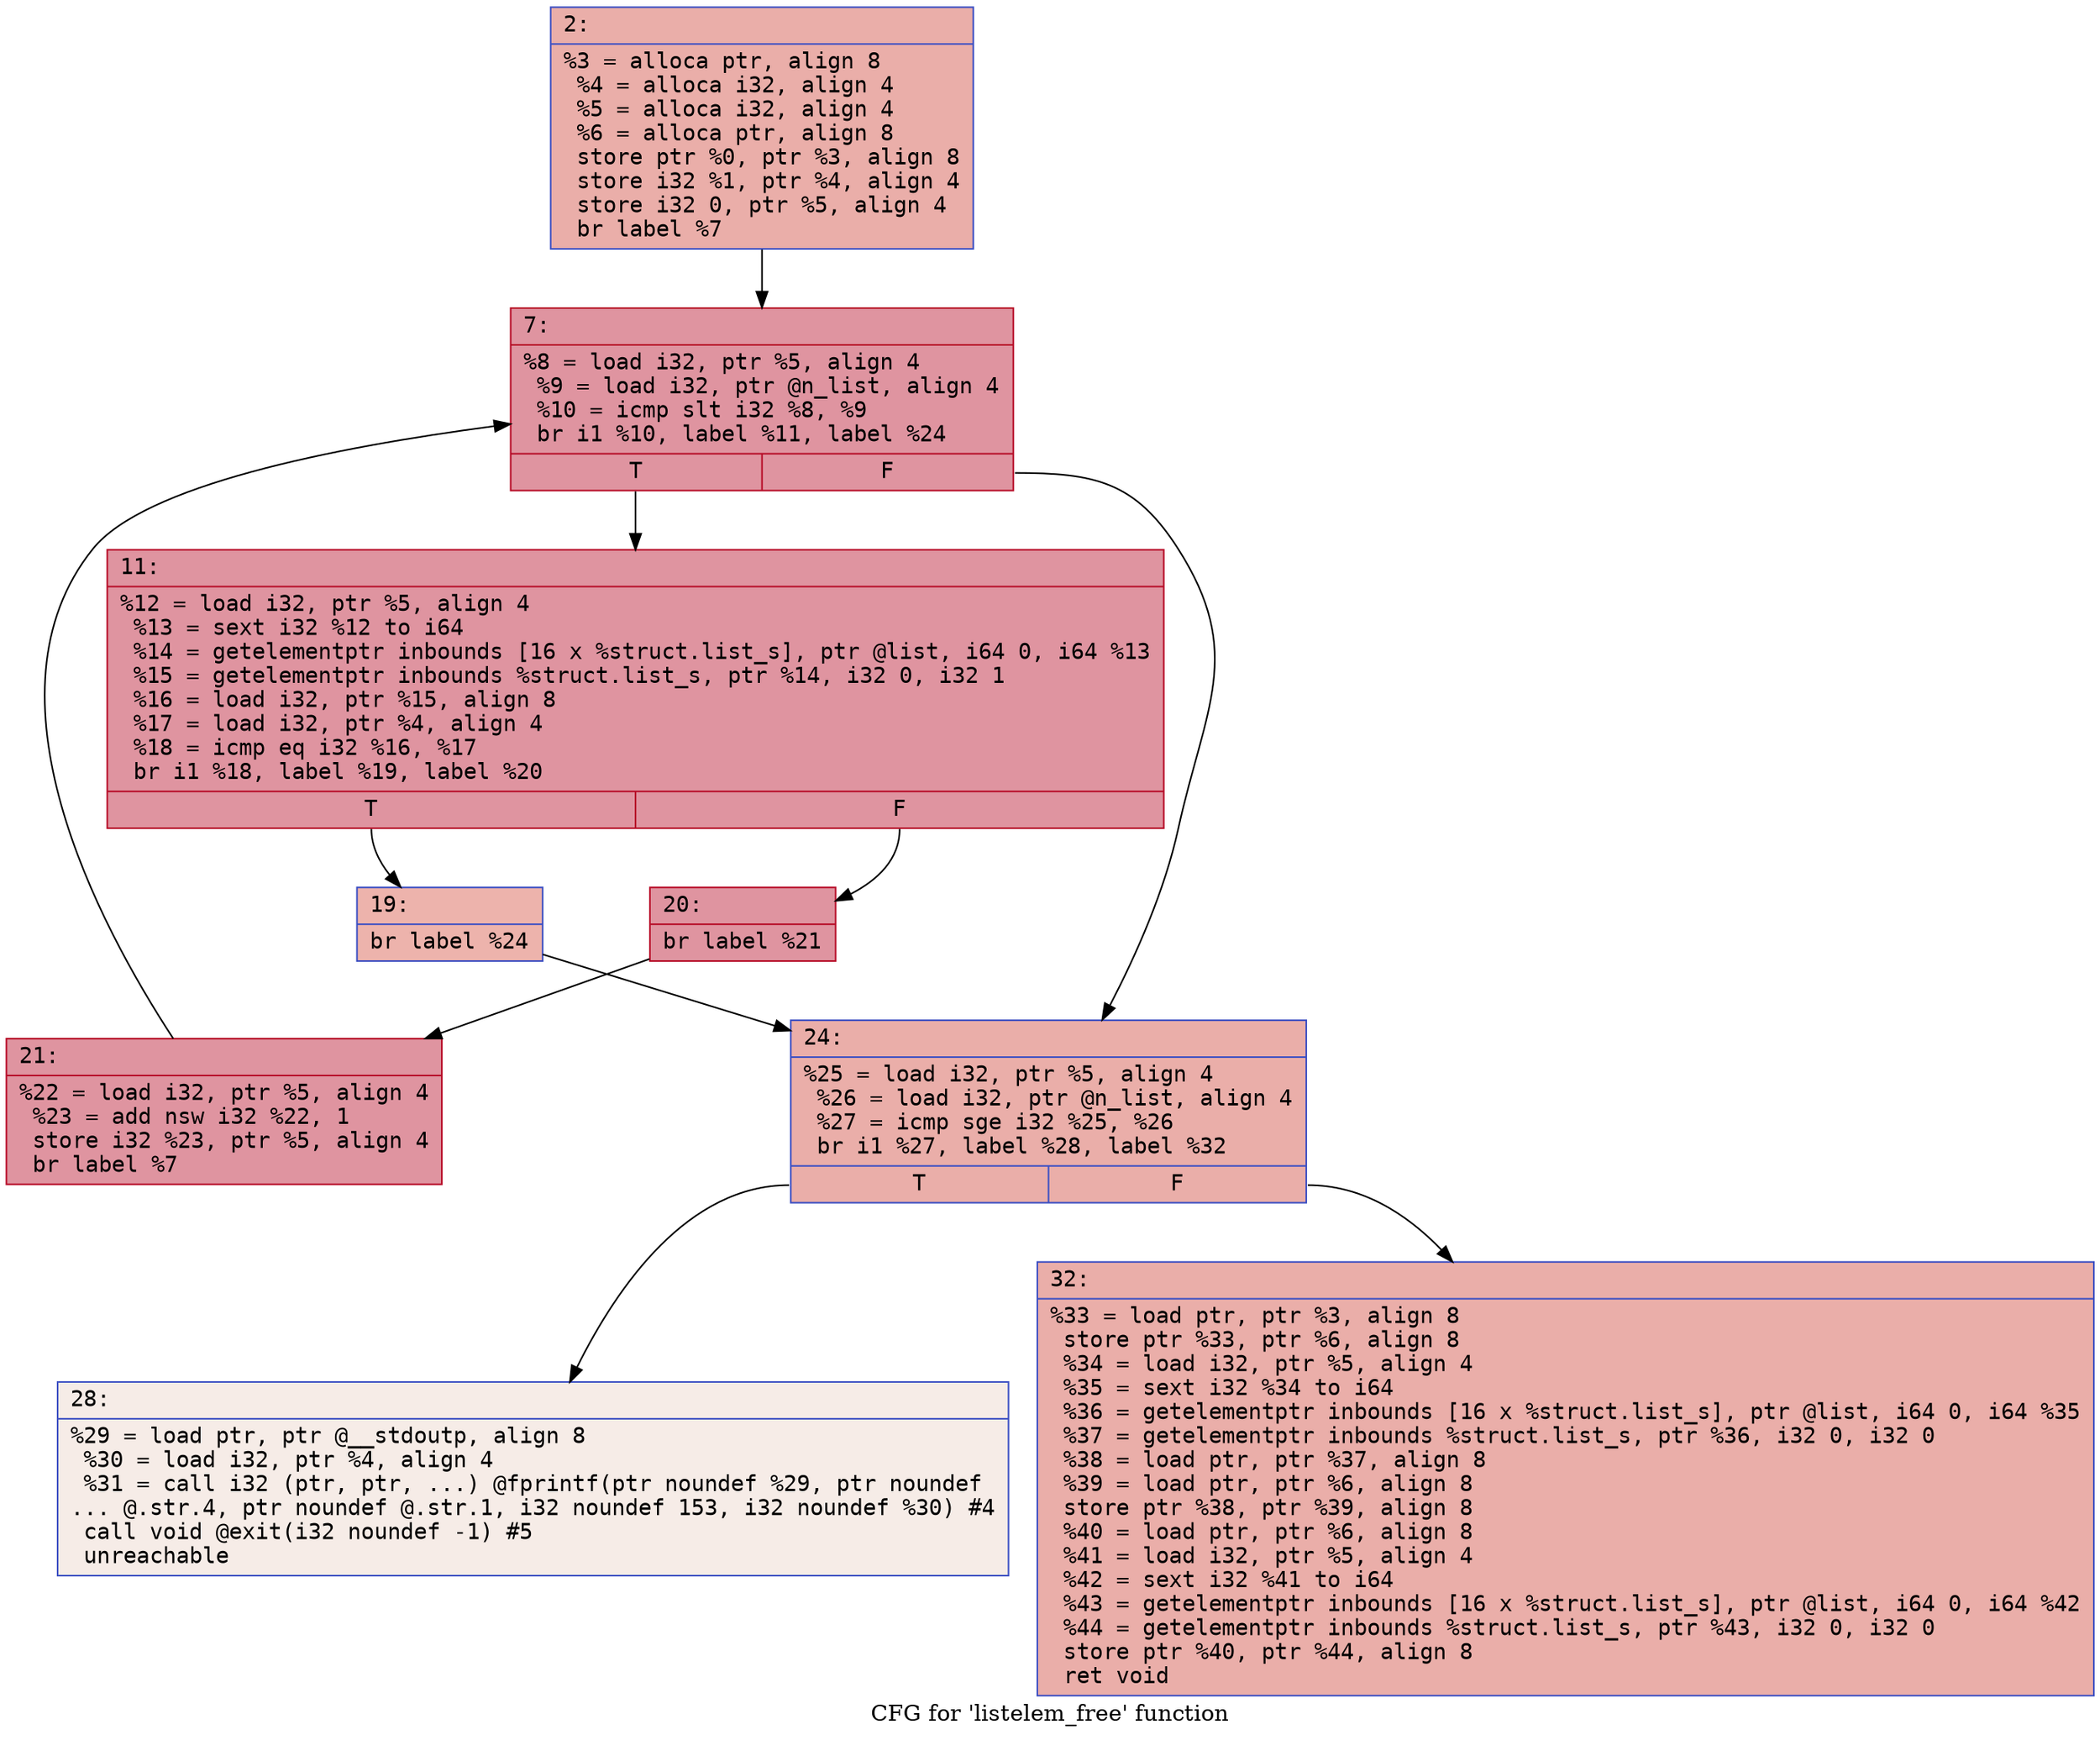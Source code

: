 digraph "CFG for 'listelem_free' function" {
	label="CFG for 'listelem_free' function";

	Node0x6000024d6080 [shape=record,color="#3d50c3ff", style=filled, fillcolor="#d0473d70" fontname="Courier",label="{2:\l|  %3 = alloca ptr, align 8\l  %4 = alloca i32, align 4\l  %5 = alloca i32, align 4\l  %6 = alloca ptr, align 8\l  store ptr %0, ptr %3, align 8\l  store i32 %1, ptr %4, align 4\l  store i32 0, ptr %5, align 4\l  br label %7\l}"];
	Node0x6000024d6080 -> Node0x6000024d60d0[tooltip="2 -> 7\nProbability 100.00%" ];
	Node0x6000024d60d0 [shape=record,color="#b70d28ff", style=filled, fillcolor="#b70d2870" fontname="Courier",label="{7:\l|  %8 = load i32, ptr %5, align 4\l  %9 = load i32, ptr @n_list, align 4\l  %10 = icmp slt i32 %8, %9\l  br i1 %10, label %11, label %24\l|{<s0>T|<s1>F}}"];
	Node0x6000024d60d0:s0 -> Node0x6000024d6120[tooltip="7 -> 11\nProbability 96.88%" ];
	Node0x6000024d60d0:s1 -> Node0x6000024d6260[tooltip="7 -> 24\nProbability 3.12%" ];
	Node0x6000024d6120 [shape=record,color="#b70d28ff", style=filled, fillcolor="#b70d2870" fontname="Courier",label="{11:\l|  %12 = load i32, ptr %5, align 4\l  %13 = sext i32 %12 to i64\l  %14 = getelementptr inbounds [16 x %struct.list_s], ptr @list, i64 0, i64 %13\l  %15 = getelementptr inbounds %struct.list_s, ptr %14, i32 0, i32 1\l  %16 = load i32, ptr %15, align 8\l  %17 = load i32, ptr %4, align 4\l  %18 = icmp eq i32 %16, %17\l  br i1 %18, label %19, label %20\l|{<s0>T|<s1>F}}"];
	Node0x6000024d6120:s0 -> Node0x6000024d6170[tooltip="11 -> 19\nProbability 3.12%" ];
	Node0x6000024d6120:s1 -> Node0x6000024d61c0[tooltip="11 -> 20\nProbability 96.88%" ];
	Node0x6000024d6170 [shape=record,color="#3d50c3ff", style=filled, fillcolor="#d6524470" fontname="Courier",label="{19:\l|  br label %24\l}"];
	Node0x6000024d6170 -> Node0x6000024d6260[tooltip="19 -> 24\nProbability 100.00%" ];
	Node0x6000024d61c0 [shape=record,color="#b70d28ff", style=filled, fillcolor="#b70d2870" fontname="Courier",label="{20:\l|  br label %21\l}"];
	Node0x6000024d61c0 -> Node0x6000024d6210[tooltip="20 -> 21\nProbability 100.00%" ];
	Node0x6000024d6210 [shape=record,color="#b70d28ff", style=filled, fillcolor="#b70d2870" fontname="Courier",label="{21:\l|  %22 = load i32, ptr %5, align 4\l  %23 = add nsw i32 %22, 1\l  store i32 %23, ptr %5, align 4\l  br label %7\l}"];
	Node0x6000024d6210 -> Node0x6000024d60d0[tooltip="21 -> 7\nProbability 100.00%" ];
	Node0x6000024d6260 [shape=record,color="#3d50c3ff", style=filled, fillcolor="#d0473d70" fontname="Courier",label="{24:\l|  %25 = load i32, ptr %5, align 4\l  %26 = load i32, ptr @n_list, align 4\l  %27 = icmp sge i32 %25, %26\l  br i1 %27, label %28, label %32\l|{<s0>T|<s1>F}}"];
	Node0x6000024d6260:s0 -> Node0x6000024d62b0[tooltip="24 -> 28\nProbability 0.00%" ];
	Node0x6000024d6260:s1 -> Node0x6000024d6300[tooltip="24 -> 32\nProbability 100.00%" ];
	Node0x6000024d62b0 [shape=record,color="#3d50c3ff", style=filled, fillcolor="#ead5c970" fontname="Courier",label="{28:\l|  %29 = load ptr, ptr @__stdoutp, align 8\l  %30 = load i32, ptr %4, align 4\l  %31 = call i32 (ptr, ptr, ...) @fprintf(ptr noundef %29, ptr noundef\l... @.str.4, ptr noundef @.str.1, i32 noundef 153, i32 noundef %30) #4\l  call void @exit(i32 noundef -1) #5\l  unreachable\l}"];
	Node0x6000024d6300 [shape=record,color="#3d50c3ff", style=filled, fillcolor="#d0473d70" fontname="Courier",label="{32:\l|  %33 = load ptr, ptr %3, align 8\l  store ptr %33, ptr %6, align 8\l  %34 = load i32, ptr %5, align 4\l  %35 = sext i32 %34 to i64\l  %36 = getelementptr inbounds [16 x %struct.list_s], ptr @list, i64 0, i64 %35\l  %37 = getelementptr inbounds %struct.list_s, ptr %36, i32 0, i32 0\l  %38 = load ptr, ptr %37, align 8\l  %39 = load ptr, ptr %6, align 8\l  store ptr %38, ptr %39, align 8\l  %40 = load ptr, ptr %6, align 8\l  %41 = load i32, ptr %5, align 4\l  %42 = sext i32 %41 to i64\l  %43 = getelementptr inbounds [16 x %struct.list_s], ptr @list, i64 0, i64 %42\l  %44 = getelementptr inbounds %struct.list_s, ptr %43, i32 0, i32 0\l  store ptr %40, ptr %44, align 8\l  ret void\l}"];
}
